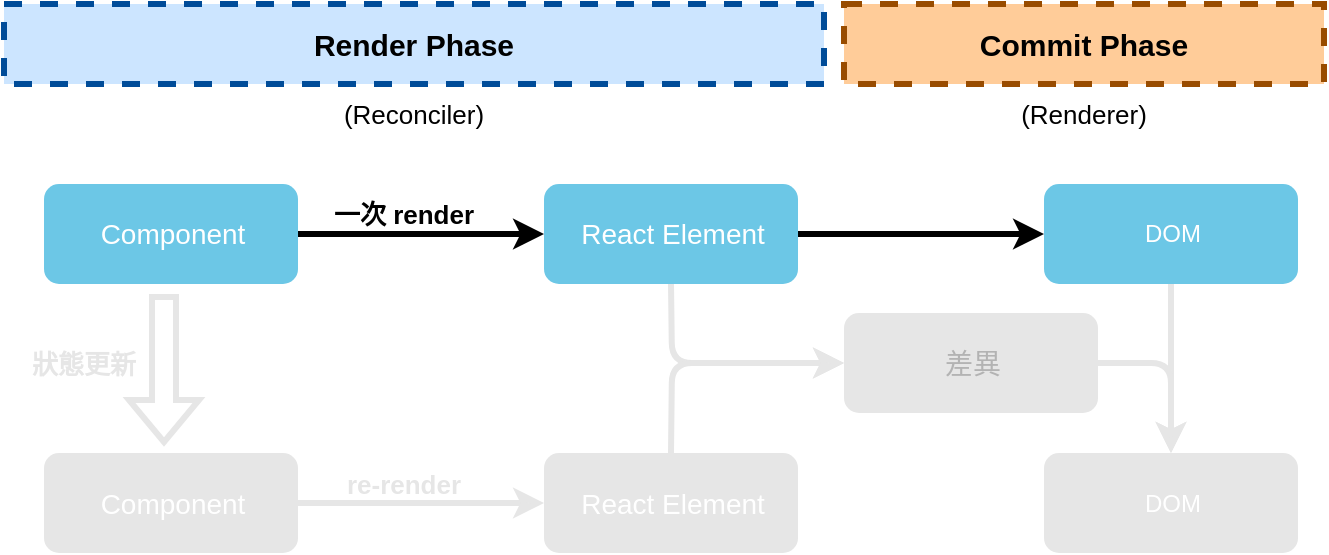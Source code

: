 <mxfile version="26.1.1">
  <diagram id="6a731a19-8d31-9384-78a2-239565b7b9f0" name="Page-1">
    <mxGraphModel dx="797" dy="-394" grid="1" gridSize="10" guides="1" tooltips="1" connect="1" arrows="1" fold="1" page="1" pageScale="1" pageWidth="1169" pageHeight="827" background="none" math="0" shadow="0">
      <root>
        <mxCell id="0" />
        <mxCell id="1" parent="0" />
        <mxCell id="25DuHIomvFG1VKVXxtKU-219" style="edgeStyle=orthogonalEdgeStyle;rounded=0;orthogonalLoop=1;jettySize=auto;html=1;strokeWidth=3;strokeColor=#000000;" parent="1" source="25DuHIomvFG1VKVXxtKU-220" target="25DuHIomvFG1VKVXxtKU-222" edge="1">
          <mxGeometry relative="1" as="geometry" />
        </mxCell>
        <mxCell id="25DuHIomvFG1VKVXxtKU-220" value="Component" style="rounded=1;fillColor=#6CC7E6;strokeColor=none;strokeWidth=2;fontFamily=Helvetica;html=1;gradientColor=none;fontColor=#ffffff;fontSize=14;" parent="1" vertex="1">
          <mxGeometry x="70.005" y="960" width="127" height="50" as="geometry" />
        </mxCell>
        <mxCell id="25DuHIomvFG1VKVXxtKU-221" style="edgeStyle=orthogonalEdgeStyle;rounded=1;orthogonalLoop=1;jettySize=auto;html=1;entryX=0;entryY=0.5;entryDx=0;entryDy=0;strokeWidth=3;curved=0;strokeColor=#000000;" parent="1" source="25DuHIomvFG1VKVXxtKU-222" target="25DuHIomvFG1VKVXxtKU-227" edge="1">
          <mxGeometry relative="1" as="geometry" />
        </mxCell>
        <mxCell id="25DuHIomvFG1VKVXxtKU-222" value="React Element" style="rounded=1;fillColor=#6CC7E6;strokeColor=none;strokeWidth=2;fontFamily=Helvetica;html=1;gradientColor=none;fontSize=14;fontColor=#FFFFFF;" parent="1" vertex="1">
          <mxGeometry x="320.005" y="960" width="127" height="50" as="geometry" />
        </mxCell>
        <mxCell id="25DuHIomvFG1VKVXxtKU-223" value="React Element" style="rounded=1;fillColor=#E6E6E6;strokeColor=none;strokeWidth=2;fontFamily=Helvetica;html=1;gradientColor=none;fontSize=14;fontColor=#ffffff;" parent="1" vertex="1">
          <mxGeometry x="320.005" y="1094.5" width="127" height="50" as="geometry" />
        </mxCell>
        <mxCell id="25DuHIomvFG1VKVXxtKU-224" style="edgeStyle=orthogonalEdgeStyle;rounded=0;orthogonalLoop=1;jettySize=auto;html=1;strokeWidth=3;strokeColor=#E6E6E6;fontColor=#E6E6E6;" parent="1" source="25DuHIomvFG1VKVXxtKU-225" target="25DuHIomvFG1VKVXxtKU-223" edge="1">
          <mxGeometry relative="1" as="geometry" />
        </mxCell>
        <mxCell id="25DuHIomvFG1VKVXxtKU-225" value="Component" style="rounded=1;fillColor=#E6E6E6;strokeColor=none;strokeWidth=2;fontFamily=Helvetica;html=1;gradientColor=none;fontSize=14;fontColor=#FFFFFF;" parent="1" vertex="1">
          <mxGeometry x="70.005" y="1094.5" width="127" height="50" as="geometry" />
        </mxCell>
        <mxCell id="25DuHIomvFG1VKVXxtKU-226" style="edgeStyle=orthogonalEdgeStyle;rounded=0;orthogonalLoop=1;jettySize=auto;html=1;strokeWidth=3;strokeColor=#E6E6E6;fontColor=#E6E6E6;" parent="1" source="25DuHIomvFG1VKVXxtKU-227" target="25DuHIomvFG1VKVXxtKU-230" edge="1">
          <mxGeometry relative="1" as="geometry" />
        </mxCell>
        <mxCell id="25DuHIomvFG1VKVXxtKU-227" value="DOM" style="rounded=1;fillColor=#6CC7E6;strokeColor=none;strokeWidth=2;fontFamily=Helvetica;html=1;gradientColor=none;fontColor=#FFFFFF;fontStyle=0" parent="1" vertex="1">
          <mxGeometry x="570.005" y="960" width="127" height="50" as="geometry" />
        </mxCell>
        <mxCell id="25DuHIomvFG1VKVXxtKU-228" style="edgeStyle=orthogonalEdgeStyle;rounded=1;orthogonalLoop=1;jettySize=auto;html=1;entryX=0.5;entryY=0;entryDx=0;entryDy=0;exitX=1;exitY=0.5;exitDx=0;exitDy=0;curved=0;strokeWidth=3;strokeColor=#E6E6E6;fontColor=#E6E6E6;" parent="1" source="25DuHIomvFG1VKVXxtKU-229" target="25DuHIomvFG1VKVXxtKU-230" edge="1">
          <mxGeometry relative="1" as="geometry" />
        </mxCell>
        <mxCell id="25DuHIomvFG1VKVXxtKU-229" value="差異" style="rounded=1;fillColor=#E6E6E6;strokeColor=none;strokeWidth=2;fontFamily=Helvetica;html=1;gradientColor=none;fontColor=#B3B3B3;fontSize=14;fontStyle=0" parent="1" vertex="1">
          <mxGeometry x="470.005" y="1024.5" width="127" height="50" as="geometry" />
        </mxCell>
        <mxCell id="25DuHIomvFG1VKVXxtKU-230" value="DOM" style="rounded=1;fillColor=#E6E6E6;strokeColor=none;strokeWidth=2;fontFamily=Helvetica;html=1;gradientColor=none;fontColor=#FFFFFF;" parent="1" vertex="1">
          <mxGeometry x="570.005" y="1094.5" width="127" height="50" as="geometry" />
        </mxCell>
        <mxCell id="25DuHIomvFG1VKVXxtKU-231" value="" style="edgeStyle=elbowEdgeStyle;elbow=horizontal;strokeWidth=3;strokeColor=#E6E6E6;fontFamily=Helvetica;html=1;exitX=0.5;exitY=1;exitDx=0;exitDy=0;entryX=0;entryY=0.5;entryDx=0;entryDy=0;fontColor=#E6E6E6;" parent="1" source="25DuHIomvFG1VKVXxtKU-222" target="25DuHIomvFG1VKVXxtKU-229" edge="1">
          <mxGeometry x="6.449" y="830.5" width="131.973" height="100" as="geometry">
            <mxPoint x="360" y="975" as="sourcePoint" />
            <mxPoint x="470" y="1054.5" as="targetPoint" />
            <Array as="points">
              <mxPoint x="384" y="1034.5" />
            </Array>
          </mxGeometry>
        </mxCell>
        <mxCell id="25DuHIomvFG1VKVXxtKU-232" value="" style="edgeStyle=elbowEdgeStyle;elbow=horizontal;strokeWidth=3;strokeColor=#E6E6E6;fontFamily=Helvetica;html=1;exitX=0.5;exitY=0;exitDx=0;exitDy=0;entryX=0;entryY=0.5;entryDx=0;entryDy=0;fontColor=#E6E6E6;" parent="1" source="25DuHIomvFG1VKVXxtKU-223" target="25DuHIomvFG1VKVXxtKU-229" edge="1">
          <mxGeometry x="6.449" y="830.5" width="131.973" height="100" as="geometry">
            <mxPoint x="394" y="1020.5" as="sourcePoint" />
            <mxPoint x="480" y="1059.5" as="targetPoint" />
            <Array as="points">
              <mxPoint x="384" y="1074.5" />
            </Array>
          </mxGeometry>
        </mxCell>
        <mxCell id="25DuHIomvFG1VKVXxtKU-233" value="一次 render" style="text;html=1;align=center;verticalAlign=middle;whiteSpace=wrap;rounded=0;fontStyle=1;fontSize=13;fontColor=#000000;" parent="1" vertex="1">
          <mxGeometry x="210" y="960" width="80" height="30" as="geometry" />
        </mxCell>
        <mxCell id="25DuHIomvFG1VKVXxtKU-234" value="re-render" style="text;html=1;align=center;verticalAlign=middle;whiteSpace=wrap;rounded=0;fontStyle=1;fontSize=13;fontColor=#E6E6E6;" parent="1" vertex="1">
          <mxGeometry x="210" y="1094.5" width="80" height="30" as="geometry" />
        </mxCell>
        <mxCell id="25DuHIomvFG1VKVXxtKU-235" value="狀態更新" style="text;html=1;align=center;verticalAlign=middle;whiteSpace=wrap;rounded=0;fontStyle=1;fontSize=13;fontColor=#E6E6E6;" parent="1" vertex="1">
          <mxGeometry x="50" y="1034.5" width="80" height="30" as="geometry" />
        </mxCell>
        <mxCell id="25DuHIomvFG1VKVXxtKU-239" value="Render Phase" style="rounded=0;whiteSpace=wrap;html=1;strokeColor=#004C99;fillColor=#CCE5FF;strokeWidth=3;dashed=1;fontStyle=1;fontSize=15;" parent="1" vertex="1">
          <mxGeometry x="50" y="870" width="410" height="40" as="geometry" />
        </mxCell>
        <mxCell id="25DuHIomvFG1VKVXxtKU-240" value="Commit Phase" style="rounded=0;whiteSpace=wrap;html=1;strokeColor=#994C00;strokeWidth=3;dashed=1;fillColor=#FFCC99;fontStyle=1;fontSize=15;" parent="1" vertex="1">
          <mxGeometry x="470" y="870" width="240" height="40" as="geometry" />
        </mxCell>
        <mxCell id="25DuHIomvFG1VKVXxtKU-241" style="rounded=0;orthogonalLoop=1;jettySize=auto;html=1;shape=flexArrow;strokeWidth=3;fontColor=#E6E6E6;strokeColor=#E6E6E6;" parent="1" edge="1">
          <mxGeometry relative="1" as="geometry">
            <mxPoint x="130" y="1015" as="sourcePoint" />
            <mxPoint x="130" y="1090.5" as="targetPoint" />
          </mxGeometry>
        </mxCell>
        <mxCell id="25DuHIomvFG1VKVXxtKU-242" value="(Reconciler)" style="text;html=1;align=center;verticalAlign=middle;whiteSpace=wrap;rounded=0;fontSize=13;" parent="1" vertex="1">
          <mxGeometry x="225" y="910" width="60" height="30" as="geometry" />
        </mxCell>
        <mxCell id="25DuHIomvFG1VKVXxtKU-243" value="(Renderer)" style="text;html=1;align=center;verticalAlign=middle;whiteSpace=wrap;rounded=0;fontSize=13;" parent="1" vertex="1">
          <mxGeometry x="560" y="910" width="60" height="30" as="geometry" />
        </mxCell>
      </root>
    </mxGraphModel>
  </diagram>
</mxfile>
